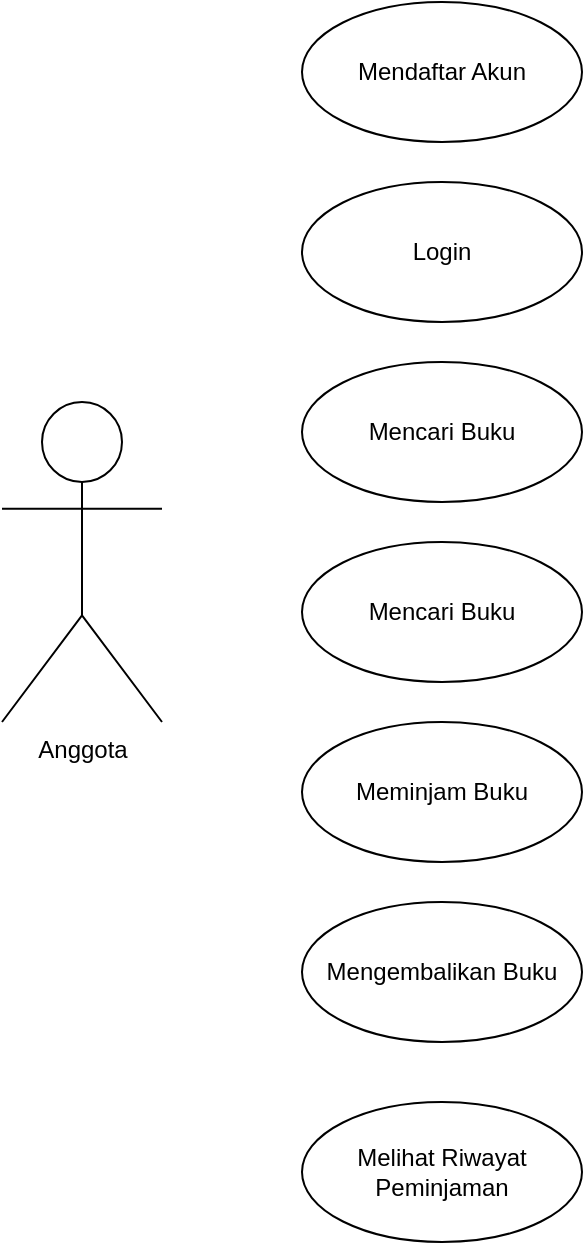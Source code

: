 <mxfile version="24.7.6">
  <diagram name="Page-1" id="n9veS_rIt1G9gAcSK4r4">
    <mxGraphModel dx="1664" dy="874" grid="1" gridSize="10" guides="1" tooltips="1" connect="1" arrows="1" fold="1" page="1" pageScale="1" pageWidth="850" pageHeight="1100" math="0" shadow="0">
      <root>
        <mxCell id="0" />
        <mxCell id="1" parent="0" />
        <mxCell id="YGWYb1bsDeqYZ1EMDr0_-1" value="Anggota" style="shape=umlActor;verticalLabelPosition=bottom;verticalAlign=top;html=1;outlineConnect=0;" vertex="1" parent="1">
          <mxGeometry x="40" y="260" width="80" height="160" as="geometry" />
        </mxCell>
        <mxCell id="YGWYb1bsDeqYZ1EMDr0_-2" value="Mendaftar Akun" style="ellipse;whiteSpace=wrap;html=1;" vertex="1" parent="1">
          <mxGeometry x="190" y="60" width="140" height="70" as="geometry" />
        </mxCell>
        <mxCell id="YGWYb1bsDeqYZ1EMDr0_-3" value="Login" style="ellipse;whiteSpace=wrap;html=1;" vertex="1" parent="1">
          <mxGeometry x="190" y="150" width="140" height="70" as="geometry" />
        </mxCell>
        <mxCell id="YGWYb1bsDeqYZ1EMDr0_-4" value="Mencari Buku" style="ellipse;whiteSpace=wrap;html=1;" vertex="1" parent="1">
          <mxGeometry x="190" y="240" width="140" height="70" as="geometry" />
        </mxCell>
        <mxCell id="YGWYb1bsDeqYZ1EMDr0_-5" value="Mencari Buku" style="ellipse;whiteSpace=wrap;html=1;" vertex="1" parent="1">
          <mxGeometry x="190" y="330" width="140" height="70" as="geometry" />
        </mxCell>
        <mxCell id="YGWYb1bsDeqYZ1EMDr0_-6" value="Meminjam Buku" style="ellipse;whiteSpace=wrap;html=1;" vertex="1" parent="1">
          <mxGeometry x="190" y="420" width="140" height="70" as="geometry" />
        </mxCell>
        <mxCell id="YGWYb1bsDeqYZ1EMDr0_-7" value="Mengembalikan Buku" style="ellipse;whiteSpace=wrap;html=1;" vertex="1" parent="1">
          <mxGeometry x="190" y="510" width="140" height="70" as="geometry" />
        </mxCell>
        <mxCell id="YGWYb1bsDeqYZ1EMDr0_-8" value="Melihat Riwayat Peminjaman" style="ellipse;whiteSpace=wrap;html=1;" vertex="1" parent="1">
          <mxGeometry x="190" y="610" width="140" height="70" as="geometry" />
        </mxCell>
      </root>
    </mxGraphModel>
  </diagram>
</mxfile>
